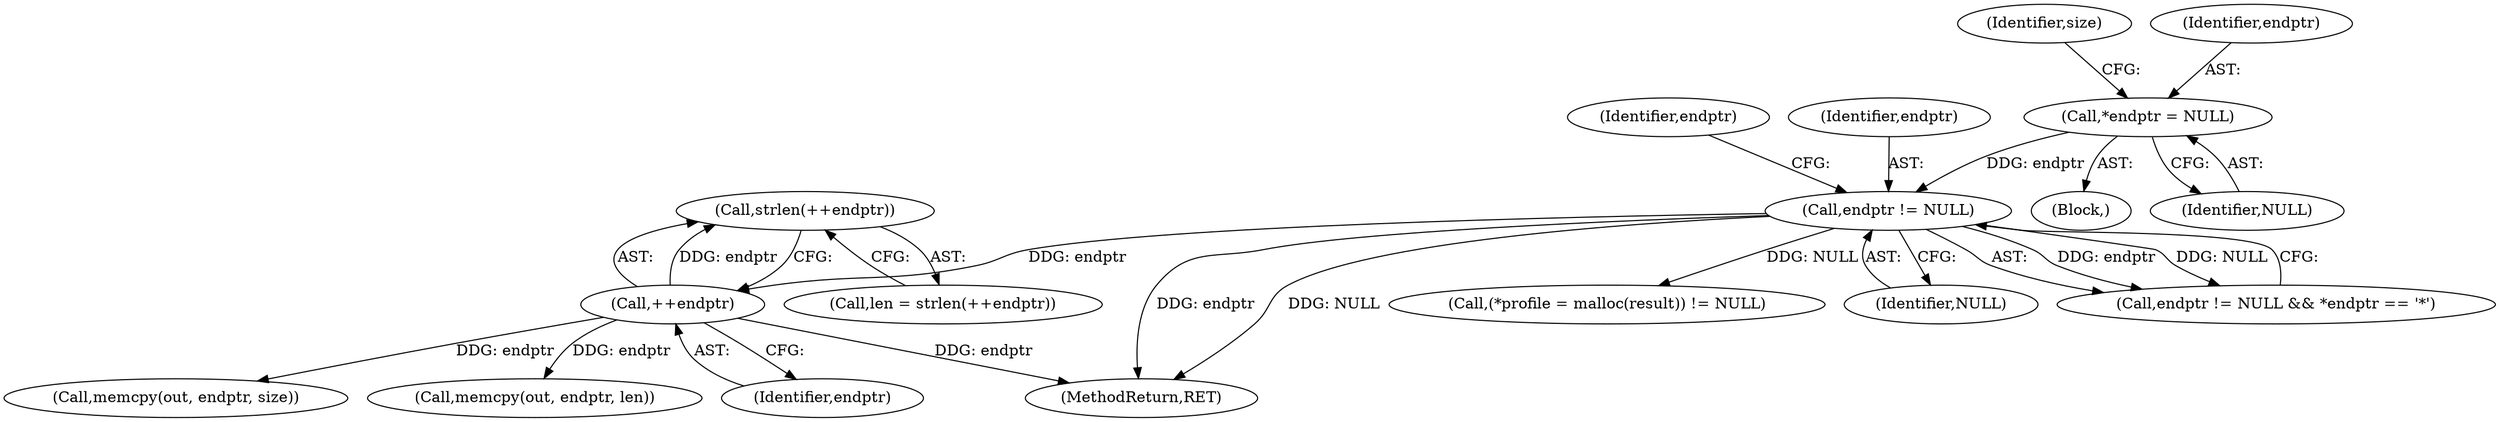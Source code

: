 digraph "0_Android_9d4853418ab2f754c2b63e091c29c5529b8b86ca_17@API" {
"1000133" [label="(Call,strlen(++endptr))"];
"1000134" [label="(Call,++endptr)"];
"1000122" [label="(Call,endptr != NULL)"];
"1000109" [label="(Call,*endptr = NULL)"];
"1000133" [label="(Call,strlen(++endptr))"];
"1000131" [label="(Call,len = strlen(++endptr))"];
"1000135" [label="(Identifier,endptr)"];
"1000193" [label="(Call,memcpy(out, endptr, size))"];
"1000121" [label="(Call,endptr != NULL && *endptr == '*')"];
"1000114" [label="(Identifier,size)"];
"1000134" [label="(Call,++endptr)"];
"1000183" [label="(Call,memcpy(out, endptr, len))"];
"1000122" [label="(Call,endptr != NULL)"];
"1000110" [label="(Identifier,endptr)"];
"1000127" [label="(Identifier,endptr)"];
"1000109" [label="(Call,*endptr = NULL)"];
"1000123" [label="(Identifier,endptr)"];
"1000154" [label="(Call,(*profile = malloc(result)) != NULL)"];
"1000111" [label="(Identifier,NULL)"];
"1000209" [label="(MethodReturn,RET)"];
"1000124" [label="(Identifier,NULL)"];
"1000107" [label="(Block,)"];
"1000133" -> "1000131"  [label="AST: "];
"1000133" -> "1000134"  [label="CFG: "];
"1000134" -> "1000133"  [label="AST: "];
"1000131" -> "1000133"  [label="CFG: "];
"1000134" -> "1000133"  [label="DDG: endptr"];
"1000134" -> "1000135"  [label="CFG: "];
"1000135" -> "1000134"  [label="AST: "];
"1000134" -> "1000209"  [label="DDG: endptr"];
"1000122" -> "1000134"  [label="DDG: endptr"];
"1000134" -> "1000183"  [label="DDG: endptr"];
"1000134" -> "1000193"  [label="DDG: endptr"];
"1000122" -> "1000121"  [label="AST: "];
"1000122" -> "1000124"  [label="CFG: "];
"1000123" -> "1000122"  [label="AST: "];
"1000124" -> "1000122"  [label="AST: "];
"1000127" -> "1000122"  [label="CFG: "];
"1000121" -> "1000122"  [label="CFG: "];
"1000122" -> "1000209"  [label="DDG: endptr"];
"1000122" -> "1000209"  [label="DDG: NULL"];
"1000122" -> "1000121"  [label="DDG: endptr"];
"1000122" -> "1000121"  [label="DDG: NULL"];
"1000109" -> "1000122"  [label="DDG: endptr"];
"1000122" -> "1000154"  [label="DDG: NULL"];
"1000109" -> "1000107"  [label="AST: "];
"1000109" -> "1000111"  [label="CFG: "];
"1000110" -> "1000109"  [label="AST: "];
"1000111" -> "1000109"  [label="AST: "];
"1000114" -> "1000109"  [label="CFG: "];
}
